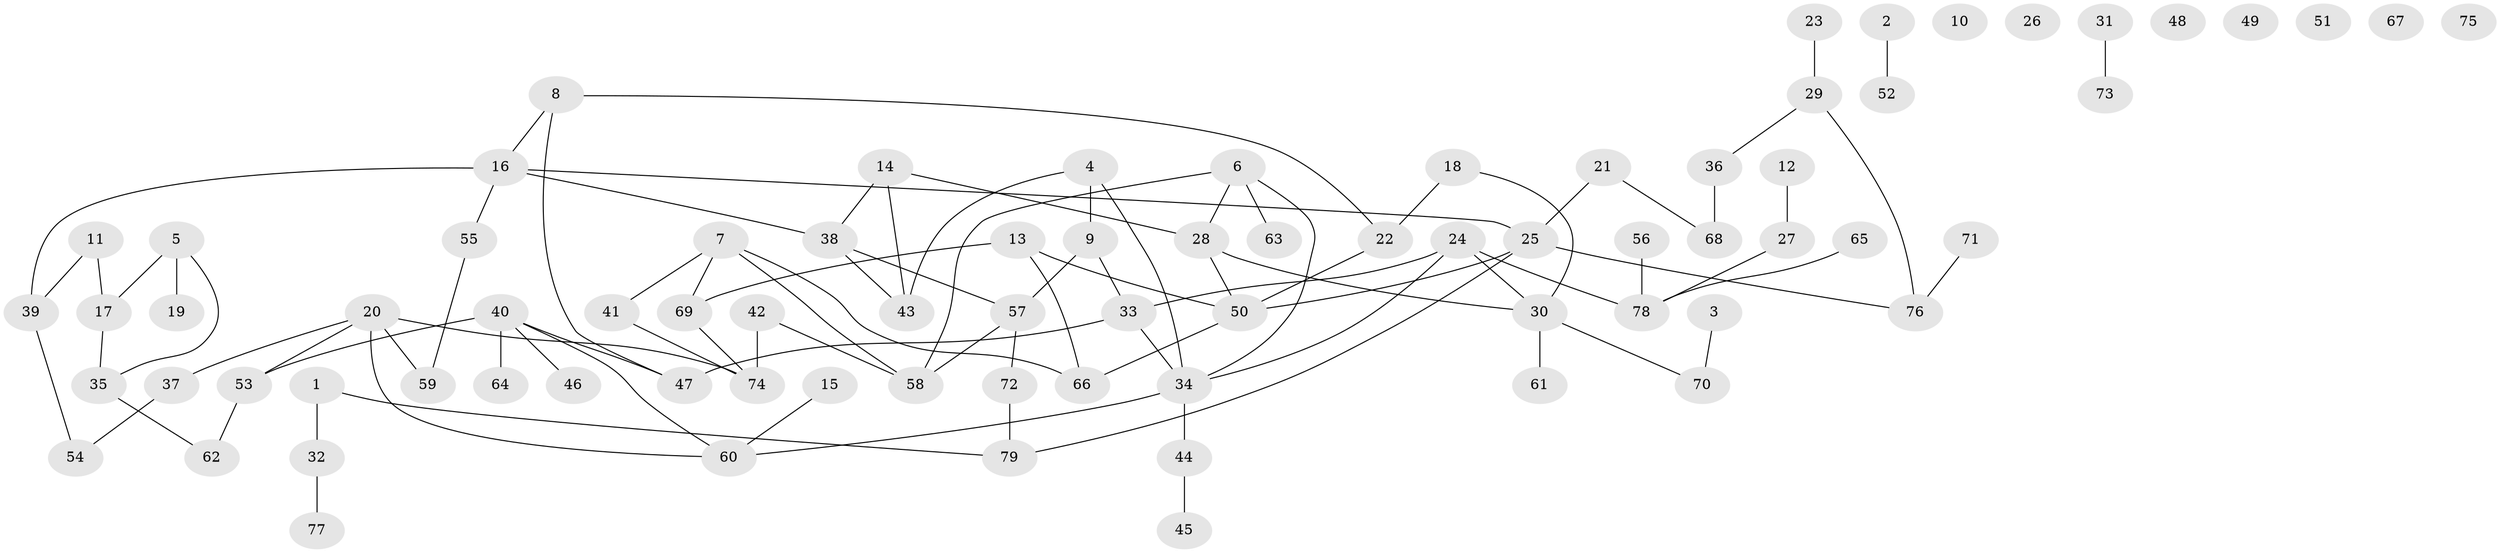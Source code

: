// coarse degree distribution, {2: 0.19230769230769232, 0: 0.17307692307692307, 1: 0.23076923076923078, 3: 0.09615384615384616, 8: 0.019230769230769232, 4: 0.15384615384615385, 5: 0.019230769230769232, 6: 0.07692307692307693, 7: 0.038461538461538464}
// Generated by graph-tools (version 1.1) at 2025/41/03/06/25 10:41:23]
// undirected, 79 vertices, 94 edges
graph export_dot {
graph [start="1"]
  node [color=gray90,style=filled];
  1;
  2;
  3;
  4;
  5;
  6;
  7;
  8;
  9;
  10;
  11;
  12;
  13;
  14;
  15;
  16;
  17;
  18;
  19;
  20;
  21;
  22;
  23;
  24;
  25;
  26;
  27;
  28;
  29;
  30;
  31;
  32;
  33;
  34;
  35;
  36;
  37;
  38;
  39;
  40;
  41;
  42;
  43;
  44;
  45;
  46;
  47;
  48;
  49;
  50;
  51;
  52;
  53;
  54;
  55;
  56;
  57;
  58;
  59;
  60;
  61;
  62;
  63;
  64;
  65;
  66;
  67;
  68;
  69;
  70;
  71;
  72;
  73;
  74;
  75;
  76;
  77;
  78;
  79;
  1 -- 32;
  1 -- 79;
  2 -- 52;
  3 -- 70;
  4 -- 9;
  4 -- 34;
  4 -- 43;
  5 -- 17;
  5 -- 19;
  5 -- 35;
  6 -- 28;
  6 -- 34;
  6 -- 58;
  6 -- 63;
  7 -- 41;
  7 -- 58;
  7 -- 66;
  7 -- 69;
  8 -- 16;
  8 -- 22;
  8 -- 47;
  9 -- 33;
  9 -- 57;
  11 -- 17;
  11 -- 39;
  12 -- 27;
  13 -- 50;
  13 -- 66;
  13 -- 69;
  14 -- 28;
  14 -- 38;
  14 -- 43;
  15 -- 60;
  16 -- 25;
  16 -- 38;
  16 -- 39;
  16 -- 55;
  17 -- 35;
  18 -- 22;
  18 -- 30;
  20 -- 37;
  20 -- 53;
  20 -- 59;
  20 -- 60;
  20 -- 74;
  21 -- 25;
  21 -- 68;
  22 -- 50;
  23 -- 29;
  24 -- 30;
  24 -- 33;
  24 -- 34;
  24 -- 78;
  25 -- 50;
  25 -- 76;
  25 -- 79;
  27 -- 78;
  28 -- 30;
  28 -- 50;
  29 -- 36;
  29 -- 76;
  30 -- 61;
  30 -- 70;
  31 -- 73;
  32 -- 77;
  33 -- 34;
  33 -- 47;
  34 -- 44;
  34 -- 60;
  35 -- 62;
  36 -- 68;
  37 -- 54;
  38 -- 43;
  38 -- 57;
  39 -- 54;
  40 -- 46;
  40 -- 47;
  40 -- 53;
  40 -- 60;
  40 -- 64;
  41 -- 74;
  42 -- 58;
  42 -- 74;
  44 -- 45;
  50 -- 66;
  53 -- 62;
  55 -- 59;
  56 -- 78;
  57 -- 58;
  57 -- 72;
  65 -- 78;
  69 -- 74;
  71 -- 76;
  72 -- 79;
}
